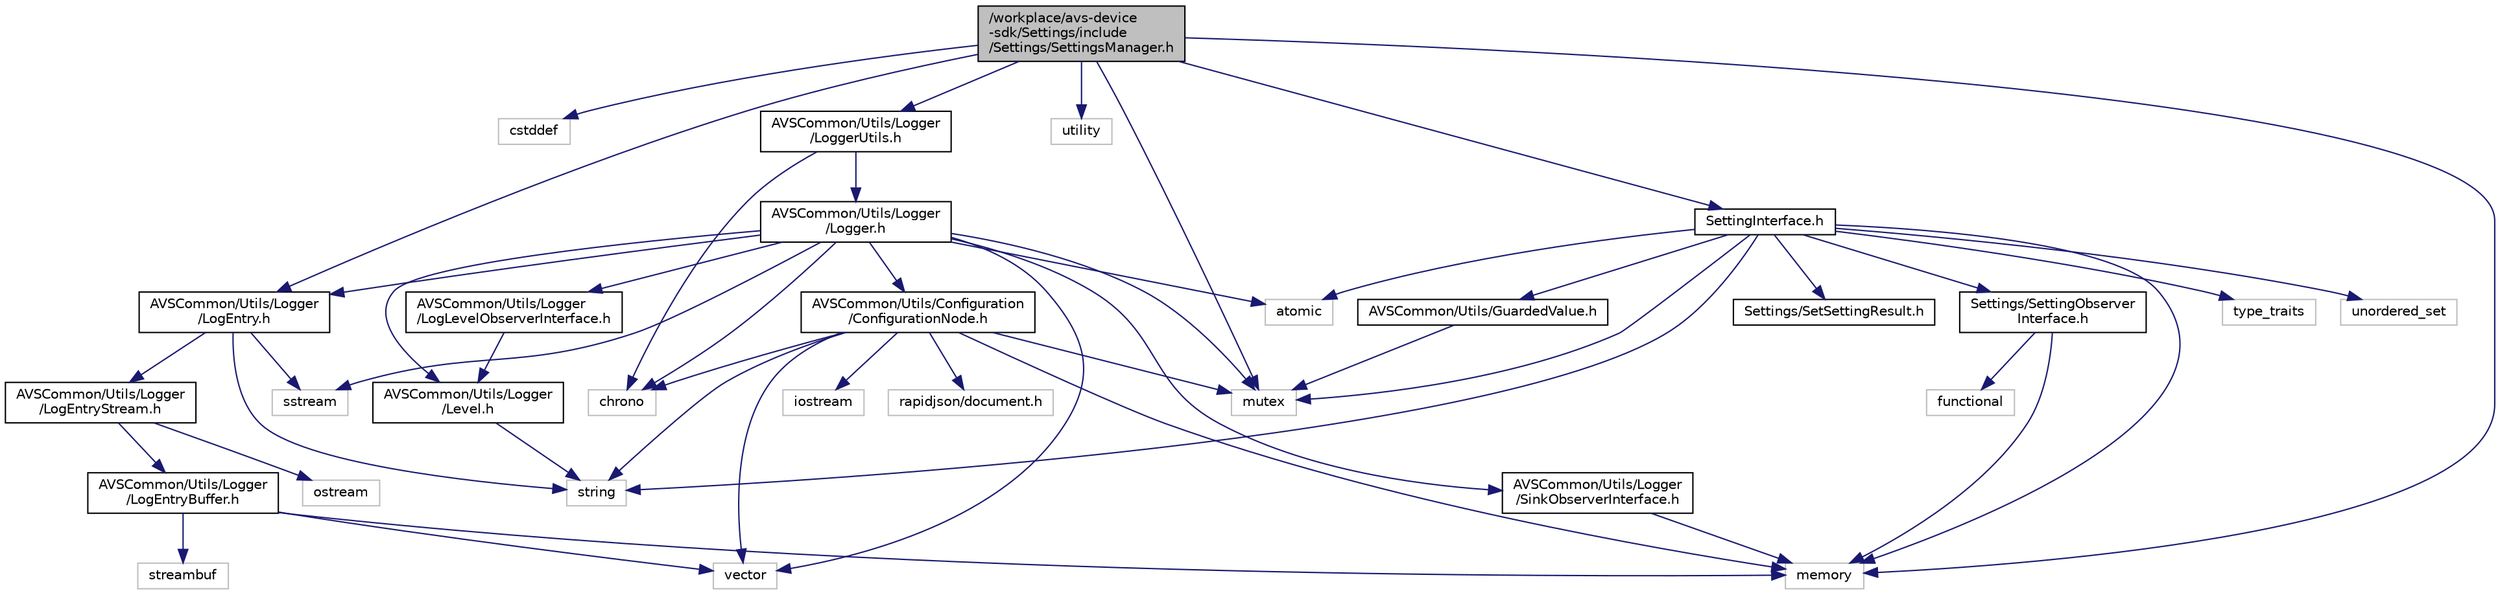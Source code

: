 digraph "/workplace/avs-device-sdk/Settings/include/Settings/SettingsManager.h"
{
  edge [fontname="Helvetica",fontsize="10",labelfontname="Helvetica",labelfontsize="10"];
  node [fontname="Helvetica",fontsize="10",shape=record];
  Node1 [label="/workplace/avs-device\l-sdk/Settings/include\l/Settings/SettingsManager.h",height=0.2,width=0.4,color="black", fillcolor="grey75", style="filled", fontcolor="black"];
  Node1 -> Node2 [color="midnightblue",fontsize="10",style="solid",fontname="Helvetica"];
  Node2 [label="cstddef",height=0.2,width=0.4,color="grey75", fillcolor="white", style="filled"];
  Node1 -> Node3 [color="midnightblue",fontsize="10",style="solid",fontname="Helvetica"];
  Node3 [label="memory",height=0.2,width=0.4,color="grey75", fillcolor="white", style="filled"];
  Node1 -> Node4 [color="midnightblue",fontsize="10",style="solid",fontname="Helvetica"];
  Node4 [label="mutex",height=0.2,width=0.4,color="grey75", fillcolor="white", style="filled"];
  Node1 -> Node5 [color="midnightblue",fontsize="10",style="solid",fontname="Helvetica"];
  Node5 [label="utility",height=0.2,width=0.4,color="grey75", fillcolor="white", style="filled"];
  Node1 -> Node6 [color="midnightblue",fontsize="10",style="solid",fontname="Helvetica"];
  Node6 [label="AVSCommon/Utils/Logger\l/LogEntry.h",height=0.2,width=0.4,color="black", fillcolor="white", style="filled",URL="$_log_entry_8h.html"];
  Node6 -> Node7 [color="midnightblue",fontsize="10",style="solid",fontname="Helvetica"];
  Node7 [label="sstream",height=0.2,width=0.4,color="grey75", fillcolor="white", style="filled"];
  Node6 -> Node8 [color="midnightblue",fontsize="10",style="solid",fontname="Helvetica"];
  Node8 [label="string",height=0.2,width=0.4,color="grey75", fillcolor="white", style="filled"];
  Node6 -> Node9 [color="midnightblue",fontsize="10",style="solid",fontname="Helvetica"];
  Node9 [label="AVSCommon/Utils/Logger\l/LogEntryStream.h",height=0.2,width=0.4,color="black", fillcolor="white", style="filled",URL="$_log_entry_stream_8h.html"];
  Node9 -> Node10 [color="midnightblue",fontsize="10",style="solid",fontname="Helvetica"];
  Node10 [label="ostream",height=0.2,width=0.4,color="grey75", fillcolor="white", style="filled"];
  Node9 -> Node11 [color="midnightblue",fontsize="10",style="solid",fontname="Helvetica"];
  Node11 [label="AVSCommon/Utils/Logger\l/LogEntryBuffer.h",height=0.2,width=0.4,color="black", fillcolor="white", style="filled",URL="$_log_entry_buffer_8h.html"];
  Node11 -> Node3 [color="midnightblue",fontsize="10",style="solid",fontname="Helvetica"];
  Node11 -> Node12 [color="midnightblue",fontsize="10",style="solid",fontname="Helvetica"];
  Node12 [label="streambuf",height=0.2,width=0.4,color="grey75", fillcolor="white", style="filled"];
  Node11 -> Node13 [color="midnightblue",fontsize="10",style="solid",fontname="Helvetica"];
  Node13 [label="vector",height=0.2,width=0.4,color="grey75", fillcolor="white", style="filled"];
  Node1 -> Node14 [color="midnightblue",fontsize="10",style="solid",fontname="Helvetica"];
  Node14 [label="AVSCommon/Utils/Logger\l/LoggerUtils.h",height=0.2,width=0.4,color="black", fillcolor="white", style="filled",URL="$_logger_utils_8h.html"];
  Node14 -> Node15 [color="midnightblue",fontsize="10",style="solid",fontname="Helvetica"];
  Node15 [label="chrono",height=0.2,width=0.4,color="grey75", fillcolor="white", style="filled"];
  Node14 -> Node16 [color="midnightblue",fontsize="10",style="solid",fontname="Helvetica"];
  Node16 [label="AVSCommon/Utils/Logger\l/Logger.h",height=0.2,width=0.4,color="black", fillcolor="white", style="filled",URL="$_logger_8h.html"];
  Node16 -> Node17 [color="midnightblue",fontsize="10",style="solid",fontname="Helvetica"];
  Node17 [label="atomic",height=0.2,width=0.4,color="grey75", fillcolor="white", style="filled"];
  Node16 -> Node15 [color="midnightblue",fontsize="10",style="solid",fontname="Helvetica"];
  Node16 -> Node4 [color="midnightblue",fontsize="10",style="solid",fontname="Helvetica"];
  Node16 -> Node7 [color="midnightblue",fontsize="10",style="solid",fontname="Helvetica"];
  Node16 -> Node13 [color="midnightblue",fontsize="10",style="solid",fontname="Helvetica"];
  Node16 -> Node18 [color="midnightblue",fontsize="10",style="solid",fontname="Helvetica"];
  Node18 [label="AVSCommon/Utils/Configuration\l/ConfigurationNode.h",height=0.2,width=0.4,color="black", fillcolor="white", style="filled",URL="$_configuration_node_8h.html"];
  Node18 -> Node15 [color="midnightblue",fontsize="10",style="solid",fontname="Helvetica"];
  Node18 -> Node19 [color="midnightblue",fontsize="10",style="solid",fontname="Helvetica"];
  Node19 [label="iostream",height=0.2,width=0.4,color="grey75", fillcolor="white", style="filled"];
  Node18 -> Node3 [color="midnightblue",fontsize="10",style="solid",fontname="Helvetica"];
  Node18 -> Node4 [color="midnightblue",fontsize="10",style="solid",fontname="Helvetica"];
  Node18 -> Node8 [color="midnightblue",fontsize="10",style="solid",fontname="Helvetica"];
  Node18 -> Node13 [color="midnightblue",fontsize="10",style="solid",fontname="Helvetica"];
  Node18 -> Node20 [color="midnightblue",fontsize="10",style="solid",fontname="Helvetica"];
  Node20 [label="rapidjson/document.h",height=0.2,width=0.4,color="grey75", fillcolor="white", style="filled"];
  Node16 -> Node21 [color="midnightblue",fontsize="10",style="solid",fontname="Helvetica"];
  Node21 [label="AVSCommon/Utils/Logger\l/Level.h",height=0.2,width=0.4,color="black", fillcolor="white", style="filled",URL="$_level_8h.html"];
  Node21 -> Node8 [color="midnightblue",fontsize="10",style="solid",fontname="Helvetica"];
  Node16 -> Node6 [color="midnightblue",fontsize="10",style="solid",fontname="Helvetica"];
  Node16 -> Node22 [color="midnightblue",fontsize="10",style="solid",fontname="Helvetica"];
  Node22 [label="AVSCommon/Utils/Logger\l/LogLevelObserverInterface.h",height=0.2,width=0.4,color="black", fillcolor="white", style="filled",URL="$_log_level_observer_interface_8h.html"];
  Node22 -> Node21 [color="midnightblue",fontsize="10",style="solid",fontname="Helvetica"];
  Node16 -> Node23 [color="midnightblue",fontsize="10",style="solid",fontname="Helvetica"];
  Node23 [label="AVSCommon/Utils/Logger\l/SinkObserverInterface.h",height=0.2,width=0.4,color="black", fillcolor="white", style="filled",URL="$_sink_observer_interface_8h.html"];
  Node23 -> Node3 [color="midnightblue",fontsize="10",style="solid",fontname="Helvetica"];
  Node1 -> Node24 [color="midnightblue",fontsize="10",style="solid",fontname="Helvetica"];
  Node24 [label="SettingInterface.h",height=0.2,width=0.4,color="black", fillcolor="white", style="filled",URL="$_setting_interface_8h.html"];
  Node24 -> Node17 [color="midnightblue",fontsize="10",style="solid",fontname="Helvetica"];
  Node24 -> Node3 [color="midnightblue",fontsize="10",style="solid",fontname="Helvetica"];
  Node24 -> Node4 [color="midnightblue",fontsize="10",style="solid",fontname="Helvetica"];
  Node24 -> Node8 [color="midnightblue",fontsize="10",style="solid",fontname="Helvetica"];
  Node24 -> Node25 [color="midnightblue",fontsize="10",style="solid",fontname="Helvetica"];
  Node25 [label="type_traits",height=0.2,width=0.4,color="grey75", fillcolor="white", style="filled"];
  Node24 -> Node26 [color="midnightblue",fontsize="10",style="solid",fontname="Helvetica"];
  Node26 [label="unordered_set",height=0.2,width=0.4,color="grey75", fillcolor="white", style="filled"];
  Node24 -> Node27 [color="midnightblue",fontsize="10",style="solid",fontname="Helvetica"];
  Node27 [label="AVSCommon/Utils/GuardedValue.h",height=0.2,width=0.4,color="black", fillcolor="white", style="filled",URL="$_guarded_value_8h.html"];
  Node27 -> Node4 [color="midnightblue",fontsize="10",style="solid",fontname="Helvetica"];
  Node24 -> Node28 [color="midnightblue",fontsize="10",style="solid",fontname="Helvetica"];
  Node28 [label="Settings/SetSettingResult.h",height=0.2,width=0.4,color="black", fillcolor="white", style="filled",URL="$_set_setting_result_8h.html"];
  Node24 -> Node29 [color="midnightblue",fontsize="10",style="solid",fontname="Helvetica"];
  Node29 [label="Settings/SettingObserver\lInterface.h",height=0.2,width=0.4,color="black", fillcolor="white", style="filled",URL="$_setting_observer_interface_8h.html"];
  Node29 -> Node30 [color="midnightblue",fontsize="10",style="solid",fontname="Helvetica"];
  Node30 [label="functional",height=0.2,width=0.4,color="grey75", fillcolor="white", style="filled"];
  Node29 -> Node3 [color="midnightblue",fontsize="10",style="solid",fontname="Helvetica"];
}
